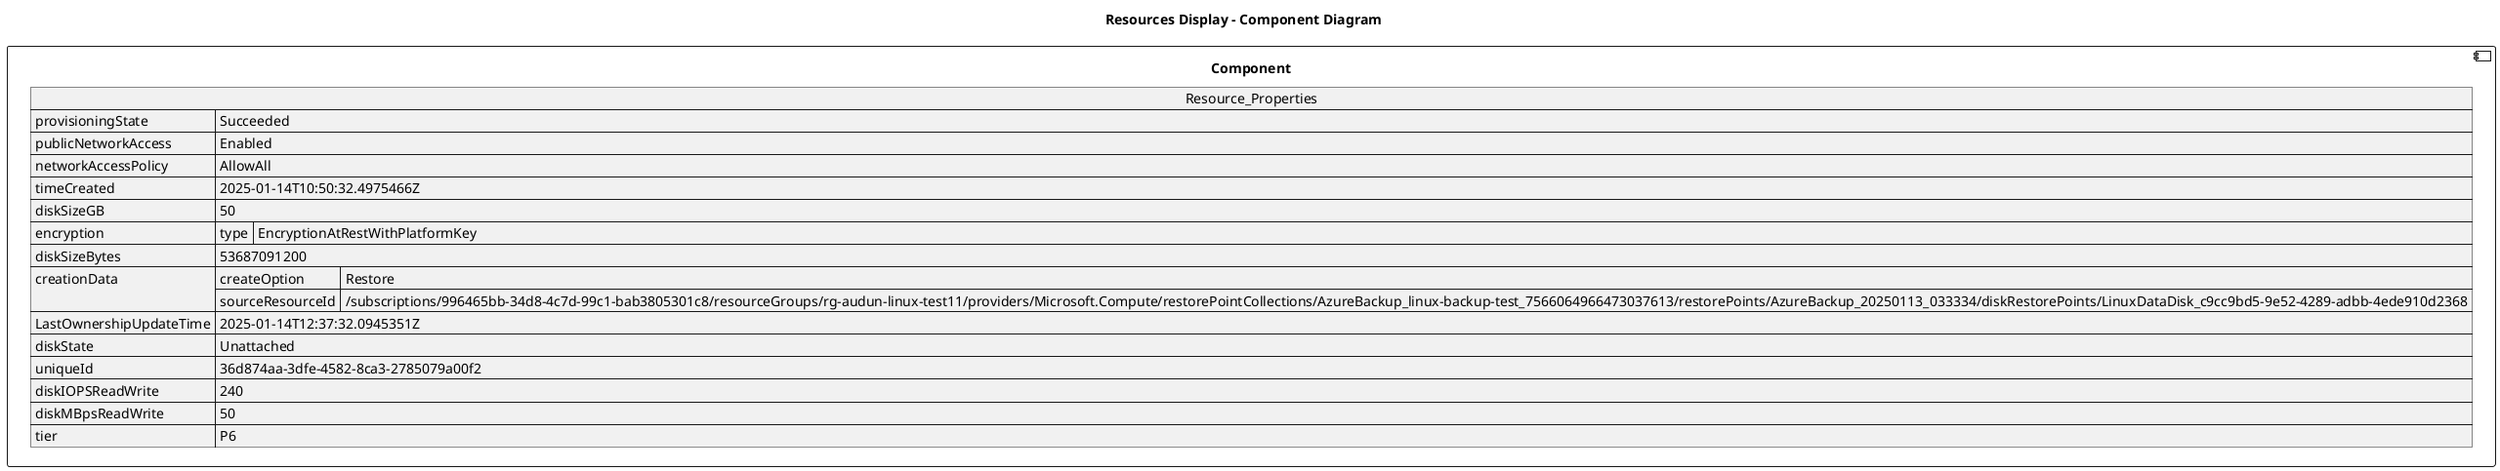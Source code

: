 @startuml

title Resources Display - Component Diagram

component Component {

json  Resource_Properties {
  "provisioningState": "Succeeded",
  "publicNetworkAccess": "Enabled",
  "networkAccessPolicy": "AllowAll",
  "timeCreated": "2025-01-14T10:50:32.4975466Z",
  "diskSizeGB": 50,
  "encryption": {
    "type": "EncryptionAtRestWithPlatformKey"
  },
  "diskSizeBytes": 53687091200,
  "creationData": {
    "createOption": "Restore",
    "sourceResourceId": "/subscriptions/996465bb-34d8-4c7d-99c1-bab3805301c8/resourceGroups/rg-audun-linux-test11/providers/Microsoft.Compute/restorePointCollections/AzureBackup_linux-backup-test_7566064966473037613/restorePoints/AzureBackup_20250113_033334/diskRestorePoints/LinuxDataDisk_c9cc9bd5-9e52-4289-adbb-4ede910d2368"
  },
  "LastOwnershipUpdateTime": "2025-01-14T12:37:32.0945351Z",
  "diskState": "Unattached",
  "uniqueId": "36d874aa-3dfe-4582-8ca3-2785079a00f2",
  "diskIOPSReadWrite": 240,
  "diskMBpsReadWrite": 50,
  "tier": "P6"
}
}
@enduml
